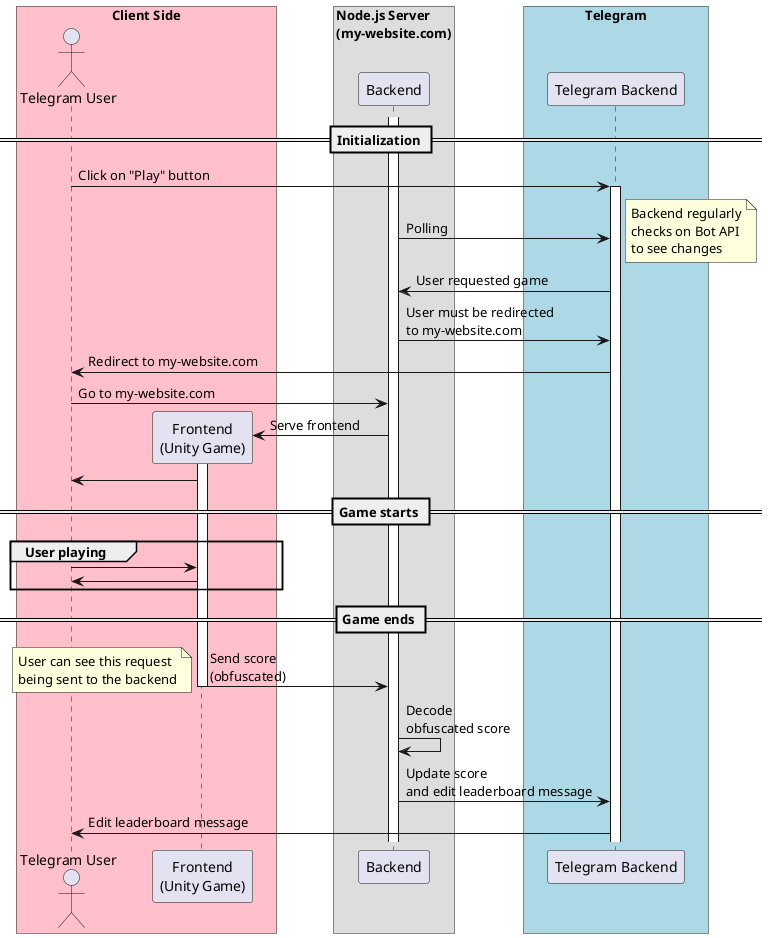 @startuml Sequence Diagram

skinparam ParticipantPadding 20
skinparam BoxPadding 10

box "Client Side" #Pink
actor "Telegram User" as TU
participant "Frontend\n(Unity Game)" as F
end box

box "Node.js Server\n(my-website.com)"
participant Backend as B
end box

box "Telegram" #LightBlue
participant "Telegram Backend" as T
end box

== Initialization ==

activate B

TU -> T : Click on "Play" button
activate T
B -> T : Polling
note right : Backend regularly\nchecks on Bot API\nto see changes
T -> B : User requested game
B -> T : User must be redirected\nto my-website.com

T -> TU : Redirect to my-website.com
TU -> B : Go to my-website.com
create F
B -> F : Serve frontend
activate F
F -> TU

== Game starts ==

group User playing
TU -> F
F -> TU
end

== Game ends ==

F -> B : Send score\n(obfuscated)
deactivate F
note left: User can see this request\nbeing sent to the backend
B -> B : Decode\nobfuscated score

B -> T : Update score\nand edit leaderboard message
T -> TU : Edit leaderboard message

@enduml
